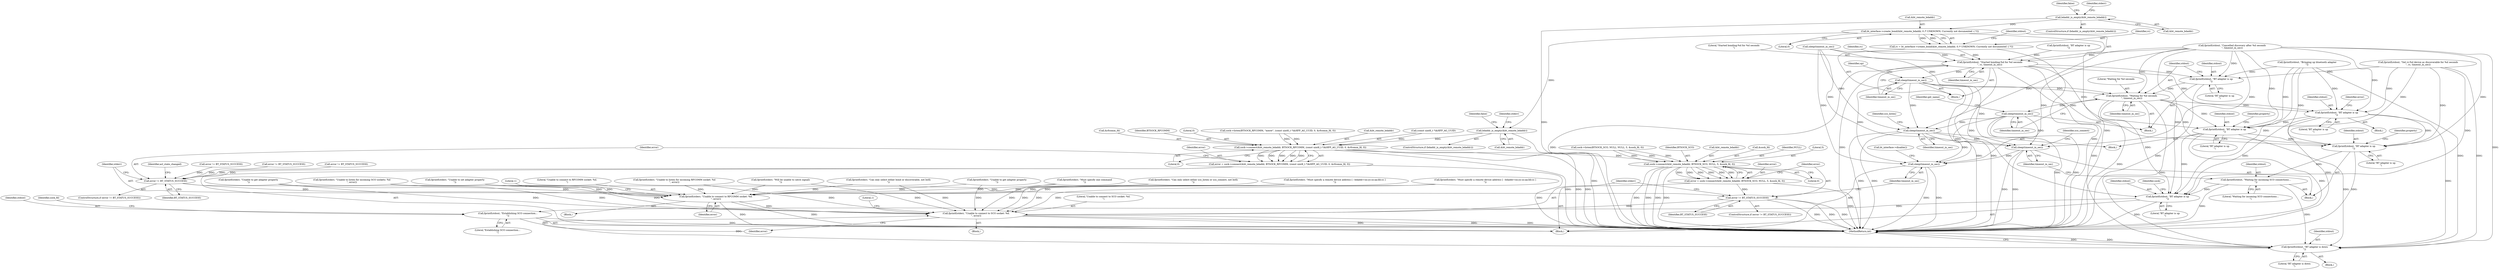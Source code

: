 digraph "0_Android_37c88107679d36c419572732b4af6e18bb2f7dce_6@API" {
"1000278" [label="(Call,bt_interface->create_bond(&bt_remote_bdaddr, 0 /* UNKNOWN; Currently not documented :( */))"];
"1000259" [label="(Call,bdaddr_is_empty(&bt_remote_bdaddr))"];
"1000276" [label="(Call,rc = bt_interface->create_bond(&bt_remote_bdaddr, 0 /* UNKNOWN; Currently not documented :( */))"];
"1000282" [label="(Call,fprintf(stdout, \"Started bonding:%d for %d seconds\n\", rc, timeout_in_sec))"];
"1000287" [label="(Call,sleep(timeout_in_sec))"];
"1000299" [label="(Call,fprintf(stdout, \"Waiting for %d seconds\n\", timeout_in_sec))"];
"1000303" [label="(Call,sleep(timeout_in_sec))"];
"1000405" [label="(Call,sleep(timeout_in_sec))"];
"1000490" [label="(Call,sleep(timeout_in_sec))"];
"1000578" [label="(Call,sleep(timeout_in_sec))"];
"1000312" [label="(Call,fprintf(stdout, \"BT adapter is up\n\"))"];
"1000359" [label="(Call,fprintf(stdout, \"BT adapter is up\n\"))"];
"1000414" [label="(Call,fprintf(stdout, \"BT adapter is up\n\"))"];
"1000487" [label="(Call,fprintf(stdout, \"Waiting for incoming SCO connections...\n\"))"];
"1000509" [label="(Call,fprintf(stdout, \"BT adapter is up\n\"))"];
"1000549" [label="(Call,fprintf(stdout, \"Establishing SCO connection...\n\"))"];
"1000583" [label="(Call,fprintf(stdout, \"BT adapter is down\n\"))"];
"1000296" [label="(Call,fprintf(stdout, \"BT adapter is up\n\"))"];
"1000496" [label="(Call,bdaddr_is_empty(&bt_remote_bdaddr))"];
"1000524" [label="(Call,sock->connect(&bt_remote_bdaddr, BTSOCK_RFCOMM, (const uint8_t *)&HFP_AG_UUID, 0, &rfcomm_fd, 0))"];
"1000522" [label="(Call,error = sock->connect(&bt_remote_bdaddr, BTSOCK_RFCOMM, (const uint8_t *)&HFP_AG_UUID, 0, &rfcomm_fd, 0))"];
"1000537" [label="(Call,error != BT_STATUS_SUCCESS)"];
"1000541" [label="(Call,fprintf(stderr, \"Unable to connect to RFCOMM socket: %d.\n\", error))"];
"1000572" [label="(Call,fprintf(stderr, \"Unable to connect to SCO socket: %d.\n\", error))"];
"1000568" [label="(Call,error != BT_STATUS_SUCCESS)"];
"1000558" [label="(Call,sock->connect(&bt_remote_bdaddr, BTSOCK_SCO, NULL, 5, &sock_fd, 0))"];
"1000556" [label="(Call,error = sock->connect(&bt_remote_bdaddr, BTSOCK_SCO, NULL, 5, &sock_fd, 0))"];
"1000528" [label="(Call,(const uint8_t *)&HFP_AG_UUID)"];
"1000546" [label="(Literal,1)"];
"1000257" [label="(Block,)"];
"1000296" [label="(Call,fprintf(stdout, \"BT adapter is up\n\"))"];
"1000284" [label="(Literal,\"Started bonding:%d for %d seconds\n\")"];
"1000581" [label="(Call,bt_interface->disable())"];
"1000398" [label="(Call,fprintf(stderr, \"Unable to get adapter property\n\"))"];
"1000297" [label="(Identifier,stdout)"];
"1000533" [label="(Call,&rfcomm_fd)"];
"1000514" [label="(Identifier,sock)"];
"1000409" [label="(Block,)"];
"1000510" [label="(Identifier,stdout)"];
"1000323" [label="(Call,error != BT_STATUS_SUCCESS)"];
"1000304" [label="(Identifier,timeout_in_sec)"];
"1000419" [label="(Identifier,property)"];
"1000550" [label="(Identifier,stdout)"];
"1000536" [label="(ControlStructure,if (error != BT_STATUS_SUCCESS))"];
"1000181" [label="(Call,fprintf(stdout, \"Bringing up bluetooth adapter\n\"))"];
"1000523" [label="(Identifier,error)"];
"1000507" [label="(Identifier,false)"];
"1000263" [label="(Call,fprintf(stderr, \"Must specify a remote device address [ --bdaddr=xx:yy:zz:aa:bb:cc ]\n\"))"];
"1000299" [label="(Call,fprintf(stdout, \"Waiting for %d seconds\n\", timeout_in_sec))"];
"1000511" [label="(Literal,\"BT adapter is up\n\")"];
"1000527" [label="(Identifier,BTSOCK_RFCOMM)"];
"1000572" [label="(Call,fprintf(stderr, \"Unable to connect to SCO socket: %d.\n\", error))"];
"1000278" [label="(Call,bt_interface->create_bond(&bt_remote_bdaddr, 0 /* UNKNOWN; Currently not documented :( */))"];
"1000497" [label="(Call,&bt_remote_bdaddr)"];
"1000570" [label="(Identifier,BT_STATUS_SUCCESS)"];
"1000132" [label="(Call,fprintf(stderr, \"Can only select either sco_listen or sco_connect, not both\n\"))"];
"1000542" [label="(Identifier,stderr)"];
"1000491" [label="(Identifier,timeout_in_sec)"];
"1000313" [label="(Identifier,stdout)"];
"1000573" [label="(Identifier,stderr)"];
"1000285" [label="(Identifier,rc)"];
"1000524" [label="(Call,sock->connect(&bt_remote_bdaddr, BTSOCK_RFCOMM, (const uint8_t *)&HFP_AG_UUID, 0, &rfcomm_fd, 0))"];
"1000406" [label="(Identifier,timeout_in_sec)"];
"1000551" [label="(Literal,\"Establishing SCO connection...\n\")"];
"1000577" [label="(Literal,1)"];
"1000543" [label="(Literal,\"Unable to connect to RFCOMM socket: %d.\n\")"];
"1000567" [label="(ControlStructure,if (error != BT_STATUS_SUCCESS))"];
"1000258" [label="(ControlStructure,if (bdaddr_is_empty(&bt_remote_bdaddr)))"];
"1000270" [label="(Identifier,false)"];
"1000495" [label="(ControlStructure,if (bdaddr_is_empty(&bt_remote_bdaddr)))"];
"1000251" [label="(Call,sleep(timeout_in_sec))"];
"1000583" [label="(Call,fprintf(stdout, \"BT adapter is down\n\"))"];
"1000291" [label="(Block,)"];
"1000537" [label="(Call,error != BT_STATUS_SUCCESS)"];
"1000414" [label="(Call,fprintf(stdout, \"BT adapter is up\n\"))"];
"1000354" [label="(Block,)"];
"1000562" [label="(Identifier,NULL)"];
"1000314" [label="(Literal,\"BT adapter is up\n\")"];
"1000558" [label="(Call,sock->connect(&bt_remote_bdaddr, BTSOCK_SCO, NULL, 5, &sock_fd, 0))"];
"1000481" [label="(Call,fprintf(stderr, \"Unable to listen for incoming SCO sockets: %d\n\", error))"];
"1000306" [label="(Identifier,get_name)"];
"1000584" [label="(Identifier,stdout)"];
"1000456" [label="(Call,fprintf(stderr, \"Unable to listen for incoming RFCOMM socket: %d\n\", error))"];
"1000522" [label="(Call,error = sock->connect(&bt_remote_bdaddr, BTSOCK_RFCOMM, (const uint8_t *)&HFP_AG_UUID, 0, &rfcomm_fd, 0))"];
"1000540" [label="(Block,)"];
"1000544" [label="(Identifier,error)"];
"1000382" [label="(Call,fprintf(stderr, \"Unable to set adapter property\n\"))"];
"1000277" [label="(Identifier,rc)"];
"1000440" [label="(Call,sock->listen(BTSOCK_RFCOMM, \"meow\", (const uint8_t *)&HFP_AG_UUID, 0, &rfcomm_fd, 0))"];
"1000415" [label="(Identifier,stdout)"];
"1000579" [label="(Identifier,timeout_in_sec)"];
"1000477" [label="(Call,error != BT_STATUS_SUCCESS)"];
"1000541" [label="(Call,fprintf(stderr, \"Unable to connect to RFCOMM socket: %d.\n\", error))"];
"1000264" [label="(Identifier,stderr)"];
"1000548" [label="(Identifier,acl_state_changed)"];
"1000408" [label="(Identifier,sco_listen)"];
"1000120" [label="(Call,fprintf(stderr, \"Can only select either bond or discoverable, not both\n\"))"];
"1000563" [label="(Literal,5)"];
"1000501" [label="(Identifier,stderr)"];
"1000416" [label="(Literal,\"BT adapter is up\n\")"];
"1000283" [label="(Identifier,stdout)"];
"1000290" [label="(Identifier,up)"];
"1000585" [label="(Literal,\"BT adapter is down\n\")"];
"1000327" [label="(Call,fprintf(stderr, \"Unable to get adapter property\n\"))"];
"1000364" [label="(Identifier,property)"];
"1000246" [label="(Call,fprintf(stdout, \"Set rc:%d device as discoverable for %d seconds\n\", rc, timeout_in_sec))"];
"1000568" [label="(Call,error != BT_STATUS_SUCCESS)"];
"1000493" [label="(Identifier,sco_connect)"];
"1000539" [label="(Identifier,BT_STATUS_SUCCESS)"];
"1000302" [label="(Identifier,timeout_in_sec)"];
"1000496" [label="(Call,bdaddr_is_empty(&bt_remote_bdaddr))"];
"1000488" [label="(Identifier,stdout)"];
"1000538" [label="(Identifier,error)"];
"1000361" [label="(Literal,\"BT adapter is up\n\")"];
"1000468" [label="(Call,sock->listen(BTSOCK_SCO, NULL, NULL, 5, &sock_fd, 0))"];
"1000303" [label="(Call,sleep(timeout_in_sec))"];
"1000490" [label="(Call,sleep(timeout_in_sec))"];
"1000487" [label="(Call,fprintf(stdout, \"Waiting for incoming SCO connections...\n\"))"];
"1000532" [label="(Literal,0)"];
"1000279" [label="(Call,&bt_remote_bdaddr)"];
"1000557" [label="(Identifier,error)"];
"1000312" [label="(Call,fprintf(stdout, \"BT adapter is up\n\"))"];
"1000281" [label="(Literal,0)"];
"1000405" [label="(Call,sleep(timeout_in_sec))"];
"1000260" [label="(Call,&bt_remote_bdaddr)"];
"1000578" [label="(Call,sleep(timeout_in_sec))"];
"1000288" [label="(Identifier,timeout_in_sec)"];
"1000318" [label="(Identifier,error)"];
"1000301" [label="(Literal,\"Waiting for %d seconds\n\")"];
"1000307" [label="(Block,)"];
"1000561" [label="(Identifier,BTSOCK_SCO)"];
"1000360" [label="(Identifier,stdout)"];
"1000282" [label="(Call,fprintf(stdout, \"Started bonding:%d for %d seconds\n\", rc, timeout_in_sec))"];
"1000566" [label="(Literal,0)"];
"1000575" [label="(Identifier,error)"];
"1000489" [label="(Literal,\"Waiting for incoming SCO connections...\n\")"];
"1000359" [label="(Call,fprintf(stdout, \"BT adapter is up\n\"))"];
"1000164" [label="(Call,fprintf(stderr, \"Must specify one command\n\"))"];
"1000556" [label="(Call,error = sock->connect(&bt_remote_bdaddr, BTSOCK_SCO, NULL, 5, &sock_fd, 0))"];
"1000535" [label="(Literal,0)"];
"1000104" [label="(Block,)"];
"1000494" [label="(Block,)"];
"1000554" [label="(Identifier,sock_fd)"];
"1000286" [label="(Identifier,timeout_in_sec)"];
"1000559" [label="(Call,&bt_remote_bdaddr)"];
"1000394" [label="(Call,error != BT_STATUS_SUCCESS)"];
"1000586" [label="(MethodReturn,int)"];
"1000272" [label="(Call,fprintf(stdout, \"BT adapter is up\n\"))"];
"1000300" [label="(Identifier,stdout)"];
"1000287" [label="(Call,sleep(timeout_in_sec))"];
"1000298" [label="(Literal,\"BT adapter is up\n\")"];
"1000549" [label="(Call,fprintf(stdout, \"Establishing SCO connection...\n\"))"];
"1000525" [label="(Call,&bt_remote_bdaddr)"];
"1000259" [label="(Call,bdaddr_is_empty(&bt_remote_bdaddr))"];
"1000178" [label="(Call,fprintf(stderr, \"Will be unable to catch signals\n\"))"];
"1000509" [label="(Call,fprintf(stdout, \"BT adapter is up\n\"))"];
"1000276" [label="(Call,rc = bt_interface->create_bond(&bt_remote_bdaddr, 0 /* UNKNOWN; Currently not documented :( */))"];
"1000564" [label="(Call,&sock_fd)"];
"1000569" [label="(Identifier,error)"];
"1000571" [label="(Block,)"];
"1000500" [label="(Call,fprintf(stderr, \"Must specify a remote device address [ --bdaddr=xx:yy:zz:aa:bb:cc ]\n\"))"];
"1000222" [label="(Call,fprintf(stdout, \"Cancelled discovery after %d seconds\n\", timeout_in_sec))"];
"1000574" [label="(Literal,\"Unable to connect to SCO socket: %d.\n\")"];
"1000278" -> "1000276"  [label="AST: "];
"1000278" -> "1000281"  [label="CFG: "];
"1000279" -> "1000278"  [label="AST: "];
"1000281" -> "1000278"  [label="AST: "];
"1000276" -> "1000278"  [label="CFG: "];
"1000278" -> "1000586"  [label="DDG: "];
"1000278" -> "1000276"  [label="DDG: "];
"1000278" -> "1000276"  [label="DDG: "];
"1000259" -> "1000278"  [label="DDG: "];
"1000278" -> "1000496"  [label="DDG: "];
"1000259" -> "1000258"  [label="AST: "];
"1000259" -> "1000260"  [label="CFG: "];
"1000260" -> "1000259"  [label="AST: "];
"1000264" -> "1000259"  [label="CFG: "];
"1000270" -> "1000259"  [label="CFG: "];
"1000259" -> "1000586"  [label="DDG: "];
"1000276" -> "1000257"  [label="AST: "];
"1000277" -> "1000276"  [label="AST: "];
"1000283" -> "1000276"  [label="CFG: "];
"1000276" -> "1000586"  [label="DDG: "];
"1000276" -> "1000282"  [label="DDG: "];
"1000282" -> "1000257"  [label="AST: "];
"1000282" -> "1000286"  [label="CFG: "];
"1000283" -> "1000282"  [label="AST: "];
"1000284" -> "1000282"  [label="AST: "];
"1000285" -> "1000282"  [label="AST: "];
"1000286" -> "1000282"  [label="AST: "];
"1000288" -> "1000282"  [label="CFG: "];
"1000282" -> "1000586"  [label="DDG: "];
"1000282" -> "1000586"  [label="DDG: "];
"1000272" -> "1000282"  [label="DDG: "];
"1000222" -> "1000282"  [label="DDG: "];
"1000251" -> "1000282"  [label="DDG: "];
"1000282" -> "1000287"  [label="DDG: "];
"1000282" -> "1000296"  [label="DDG: "];
"1000282" -> "1000312"  [label="DDG: "];
"1000282" -> "1000359"  [label="DDG: "];
"1000282" -> "1000414"  [label="DDG: "];
"1000282" -> "1000509"  [label="DDG: "];
"1000282" -> "1000583"  [label="DDG: "];
"1000287" -> "1000257"  [label="AST: "];
"1000287" -> "1000288"  [label="CFG: "];
"1000288" -> "1000287"  [label="AST: "];
"1000290" -> "1000287"  [label="CFG: "];
"1000287" -> "1000586"  [label="DDG: "];
"1000287" -> "1000586"  [label="DDG: "];
"1000287" -> "1000299"  [label="DDG: "];
"1000287" -> "1000405"  [label="DDG: "];
"1000287" -> "1000490"  [label="DDG: "];
"1000287" -> "1000578"  [label="DDG: "];
"1000299" -> "1000291"  [label="AST: "];
"1000299" -> "1000302"  [label="CFG: "];
"1000300" -> "1000299"  [label="AST: "];
"1000301" -> "1000299"  [label="AST: "];
"1000302" -> "1000299"  [label="AST: "];
"1000304" -> "1000299"  [label="CFG: "];
"1000299" -> "1000586"  [label="DDG: "];
"1000296" -> "1000299"  [label="DDG: "];
"1000222" -> "1000299"  [label="DDG: "];
"1000251" -> "1000299"  [label="DDG: "];
"1000299" -> "1000303"  [label="DDG: "];
"1000299" -> "1000312"  [label="DDG: "];
"1000299" -> "1000359"  [label="DDG: "];
"1000299" -> "1000414"  [label="DDG: "];
"1000299" -> "1000509"  [label="DDG: "];
"1000299" -> "1000583"  [label="DDG: "];
"1000303" -> "1000291"  [label="AST: "];
"1000303" -> "1000304"  [label="CFG: "];
"1000304" -> "1000303"  [label="AST: "];
"1000306" -> "1000303"  [label="CFG: "];
"1000303" -> "1000586"  [label="DDG: "];
"1000303" -> "1000586"  [label="DDG: "];
"1000303" -> "1000405"  [label="DDG: "];
"1000303" -> "1000490"  [label="DDG: "];
"1000303" -> "1000578"  [label="DDG: "];
"1000405" -> "1000354"  [label="AST: "];
"1000405" -> "1000406"  [label="CFG: "];
"1000406" -> "1000405"  [label="AST: "];
"1000408" -> "1000405"  [label="CFG: "];
"1000405" -> "1000586"  [label="DDG: "];
"1000405" -> "1000586"  [label="DDG: "];
"1000222" -> "1000405"  [label="DDG: "];
"1000251" -> "1000405"  [label="DDG: "];
"1000405" -> "1000490"  [label="DDG: "];
"1000405" -> "1000578"  [label="DDG: "];
"1000490" -> "1000409"  [label="AST: "];
"1000490" -> "1000491"  [label="CFG: "];
"1000491" -> "1000490"  [label="AST: "];
"1000493" -> "1000490"  [label="CFG: "];
"1000490" -> "1000586"  [label="DDG: "];
"1000490" -> "1000586"  [label="DDG: "];
"1000222" -> "1000490"  [label="DDG: "];
"1000251" -> "1000490"  [label="DDG: "];
"1000490" -> "1000578"  [label="DDG: "];
"1000578" -> "1000494"  [label="AST: "];
"1000578" -> "1000579"  [label="CFG: "];
"1000579" -> "1000578"  [label="AST: "];
"1000581" -> "1000578"  [label="CFG: "];
"1000578" -> "1000586"  [label="DDG: "];
"1000578" -> "1000586"  [label="DDG: "];
"1000222" -> "1000578"  [label="DDG: "];
"1000251" -> "1000578"  [label="DDG: "];
"1000312" -> "1000307"  [label="AST: "];
"1000312" -> "1000314"  [label="CFG: "];
"1000313" -> "1000312"  [label="AST: "];
"1000314" -> "1000312"  [label="AST: "];
"1000318" -> "1000312"  [label="CFG: "];
"1000312" -> "1000586"  [label="DDG: "];
"1000181" -> "1000312"  [label="DDG: "];
"1000222" -> "1000312"  [label="DDG: "];
"1000246" -> "1000312"  [label="DDG: "];
"1000312" -> "1000359"  [label="DDG: "];
"1000312" -> "1000414"  [label="DDG: "];
"1000312" -> "1000509"  [label="DDG: "];
"1000312" -> "1000583"  [label="DDG: "];
"1000359" -> "1000354"  [label="AST: "];
"1000359" -> "1000361"  [label="CFG: "];
"1000360" -> "1000359"  [label="AST: "];
"1000361" -> "1000359"  [label="AST: "];
"1000364" -> "1000359"  [label="CFG: "];
"1000359" -> "1000586"  [label="DDG: "];
"1000181" -> "1000359"  [label="DDG: "];
"1000222" -> "1000359"  [label="DDG: "];
"1000246" -> "1000359"  [label="DDG: "];
"1000359" -> "1000414"  [label="DDG: "];
"1000359" -> "1000509"  [label="DDG: "];
"1000359" -> "1000583"  [label="DDG: "];
"1000414" -> "1000409"  [label="AST: "];
"1000414" -> "1000416"  [label="CFG: "];
"1000415" -> "1000414"  [label="AST: "];
"1000416" -> "1000414"  [label="AST: "];
"1000419" -> "1000414"  [label="CFG: "];
"1000414" -> "1000586"  [label="DDG: "];
"1000181" -> "1000414"  [label="DDG: "];
"1000222" -> "1000414"  [label="DDG: "];
"1000246" -> "1000414"  [label="DDG: "];
"1000414" -> "1000487"  [label="DDG: "];
"1000487" -> "1000409"  [label="AST: "];
"1000487" -> "1000489"  [label="CFG: "];
"1000488" -> "1000487"  [label="AST: "];
"1000489" -> "1000487"  [label="AST: "];
"1000491" -> "1000487"  [label="CFG: "];
"1000487" -> "1000586"  [label="DDG: "];
"1000487" -> "1000509"  [label="DDG: "];
"1000487" -> "1000583"  [label="DDG: "];
"1000509" -> "1000494"  [label="AST: "];
"1000509" -> "1000511"  [label="CFG: "];
"1000510" -> "1000509"  [label="AST: "];
"1000511" -> "1000509"  [label="AST: "];
"1000514" -> "1000509"  [label="CFG: "];
"1000509" -> "1000586"  [label="DDG: "];
"1000181" -> "1000509"  [label="DDG: "];
"1000222" -> "1000509"  [label="DDG: "];
"1000246" -> "1000509"  [label="DDG: "];
"1000509" -> "1000549"  [label="DDG: "];
"1000549" -> "1000494"  [label="AST: "];
"1000549" -> "1000551"  [label="CFG: "];
"1000550" -> "1000549"  [label="AST: "];
"1000551" -> "1000549"  [label="AST: "];
"1000554" -> "1000549"  [label="CFG: "];
"1000549" -> "1000586"  [label="DDG: "];
"1000549" -> "1000583"  [label="DDG: "];
"1000583" -> "1000104"  [label="AST: "];
"1000583" -> "1000585"  [label="CFG: "];
"1000584" -> "1000583"  [label="AST: "];
"1000585" -> "1000583"  [label="AST: "];
"1000586" -> "1000583"  [label="CFG: "];
"1000583" -> "1000586"  [label="DDG: "];
"1000583" -> "1000586"  [label="DDG: "];
"1000222" -> "1000583"  [label="DDG: "];
"1000246" -> "1000583"  [label="DDG: "];
"1000181" -> "1000583"  [label="DDG: "];
"1000296" -> "1000291"  [label="AST: "];
"1000296" -> "1000298"  [label="CFG: "];
"1000297" -> "1000296"  [label="AST: "];
"1000298" -> "1000296"  [label="AST: "];
"1000300" -> "1000296"  [label="CFG: "];
"1000296" -> "1000586"  [label="DDG: "];
"1000181" -> "1000296"  [label="DDG: "];
"1000222" -> "1000296"  [label="DDG: "];
"1000246" -> "1000296"  [label="DDG: "];
"1000496" -> "1000495"  [label="AST: "];
"1000496" -> "1000497"  [label="CFG: "];
"1000497" -> "1000496"  [label="AST: "];
"1000501" -> "1000496"  [label="CFG: "];
"1000507" -> "1000496"  [label="CFG: "];
"1000496" -> "1000586"  [label="DDG: "];
"1000496" -> "1000524"  [label="DDG: "];
"1000524" -> "1000522"  [label="AST: "];
"1000524" -> "1000535"  [label="CFG: "];
"1000525" -> "1000524"  [label="AST: "];
"1000527" -> "1000524"  [label="AST: "];
"1000528" -> "1000524"  [label="AST: "];
"1000532" -> "1000524"  [label="AST: "];
"1000533" -> "1000524"  [label="AST: "];
"1000535" -> "1000524"  [label="AST: "];
"1000522" -> "1000524"  [label="CFG: "];
"1000524" -> "1000586"  [label="DDG: "];
"1000524" -> "1000586"  [label="DDG: "];
"1000524" -> "1000586"  [label="DDG: "];
"1000524" -> "1000522"  [label="DDG: "];
"1000524" -> "1000522"  [label="DDG: "];
"1000524" -> "1000522"  [label="DDG: "];
"1000524" -> "1000522"  [label="DDG: "];
"1000524" -> "1000522"  [label="DDG: "];
"1000440" -> "1000524"  [label="DDG: "];
"1000440" -> "1000524"  [label="DDG: "];
"1000528" -> "1000524"  [label="DDG: "];
"1000524" -> "1000558"  [label="DDG: "];
"1000522" -> "1000494"  [label="AST: "];
"1000523" -> "1000522"  [label="AST: "];
"1000538" -> "1000522"  [label="CFG: "];
"1000522" -> "1000586"  [label="DDG: "];
"1000522" -> "1000537"  [label="DDG: "];
"1000537" -> "1000536"  [label="AST: "];
"1000537" -> "1000539"  [label="CFG: "];
"1000538" -> "1000537"  [label="AST: "];
"1000539" -> "1000537"  [label="AST: "];
"1000542" -> "1000537"  [label="CFG: "];
"1000548" -> "1000537"  [label="CFG: "];
"1000394" -> "1000537"  [label="DDG: "];
"1000477" -> "1000537"  [label="DDG: "];
"1000323" -> "1000537"  [label="DDG: "];
"1000537" -> "1000541"  [label="DDG: "];
"1000537" -> "1000568"  [label="DDG: "];
"1000541" -> "1000540"  [label="AST: "];
"1000541" -> "1000544"  [label="CFG: "];
"1000542" -> "1000541"  [label="AST: "];
"1000543" -> "1000541"  [label="AST: "];
"1000544" -> "1000541"  [label="AST: "];
"1000546" -> "1000541"  [label="CFG: "];
"1000541" -> "1000586"  [label="DDG: "];
"1000541" -> "1000586"  [label="DDG: "];
"1000382" -> "1000541"  [label="DDG: "];
"1000456" -> "1000541"  [label="DDG: "];
"1000178" -> "1000541"  [label="DDG: "];
"1000327" -> "1000541"  [label="DDG: "];
"1000500" -> "1000541"  [label="DDG: "];
"1000132" -> "1000541"  [label="DDG: "];
"1000398" -> "1000541"  [label="DDG: "];
"1000263" -> "1000541"  [label="DDG: "];
"1000120" -> "1000541"  [label="DDG: "];
"1000481" -> "1000541"  [label="DDG: "];
"1000164" -> "1000541"  [label="DDG: "];
"1000541" -> "1000572"  [label="DDG: "];
"1000572" -> "1000571"  [label="AST: "];
"1000572" -> "1000575"  [label="CFG: "];
"1000573" -> "1000572"  [label="AST: "];
"1000574" -> "1000572"  [label="AST: "];
"1000575" -> "1000572"  [label="AST: "];
"1000577" -> "1000572"  [label="CFG: "];
"1000572" -> "1000586"  [label="DDG: "];
"1000572" -> "1000586"  [label="DDG: "];
"1000572" -> "1000586"  [label="DDG: "];
"1000382" -> "1000572"  [label="DDG: "];
"1000456" -> "1000572"  [label="DDG: "];
"1000178" -> "1000572"  [label="DDG: "];
"1000327" -> "1000572"  [label="DDG: "];
"1000132" -> "1000572"  [label="DDG: "];
"1000398" -> "1000572"  [label="DDG: "];
"1000263" -> "1000572"  [label="DDG: "];
"1000120" -> "1000572"  [label="DDG: "];
"1000500" -> "1000572"  [label="DDG: "];
"1000481" -> "1000572"  [label="DDG: "];
"1000164" -> "1000572"  [label="DDG: "];
"1000568" -> "1000572"  [label="DDG: "];
"1000568" -> "1000567"  [label="AST: "];
"1000568" -> "1000570"  [label="CFG: "];
"1000569" -> "1000568"  [label="AST: "];
"1000570" -> "1000568"  [label="AST: "];
"1000573" -> "1000568"  [label="CFG: "];
"1000579" -> "1000568"  [label="CFG: "];
"1000568" -> "1000586"  [label="DDG: "];
"1000568" -> "1000586"  [label="DDG: "];
"1000568" -> "1000586"  [label="DDG: "];
"1000556" -> "1000568"  [label="DDG: "];
"1000558" -> "1000556"  [label="AST: "];
"1000558" -> "1000566"  [label="CFG: "];
"1000559" -> "1000558"  [label="AST: "];
"1000561" -> "1000558"  [label="AST: "];
"1000562" -> "1000558"  [label="AST: "];
"1000563" -> "1000558"  [label="AST: "];
"1000564" -> "1000558"  [label="AST: "];
"1000566" -> "1000558"  [label="AST: "];
"1000556" -> "1000558"  [label="CFG: "];
"1000558" -> "1000586"  [label="DDG: "];
"1000558" -> "1000586"  [label="DDG: "];
"1000558" -> "1000586"  [label="DDG: "];
"1000558" -> "1000586"  [label="DDG: "];
"1000558" -> "1000556"  [label="DDG: "];
"1000558" -> "1000556"  [label="DDG: "];
"1000558" -> "1000556"  [label="DDG: "];
"1000558" -> "1000556"  [label="DDG: "];
"1000558" -> "1000556"  [label="DDG: "];
"1000558" -> "1000556"  [label="DDG: "];
"1000468" -> "1000558"  [label="DDG: "];
"1000468" -> "1000558"  [label="DDG: "];
"1000468" -> "1000558"  [label="DDG: "];
"1000556" -> "1000494"  [label="AST: "];
"1000557" -> "1000556"  [label="AST: "];
"1000569" -> "1000556"  [label="CFG: "];
"1000556" -> "1000586"  [label="DDG: "];
}
